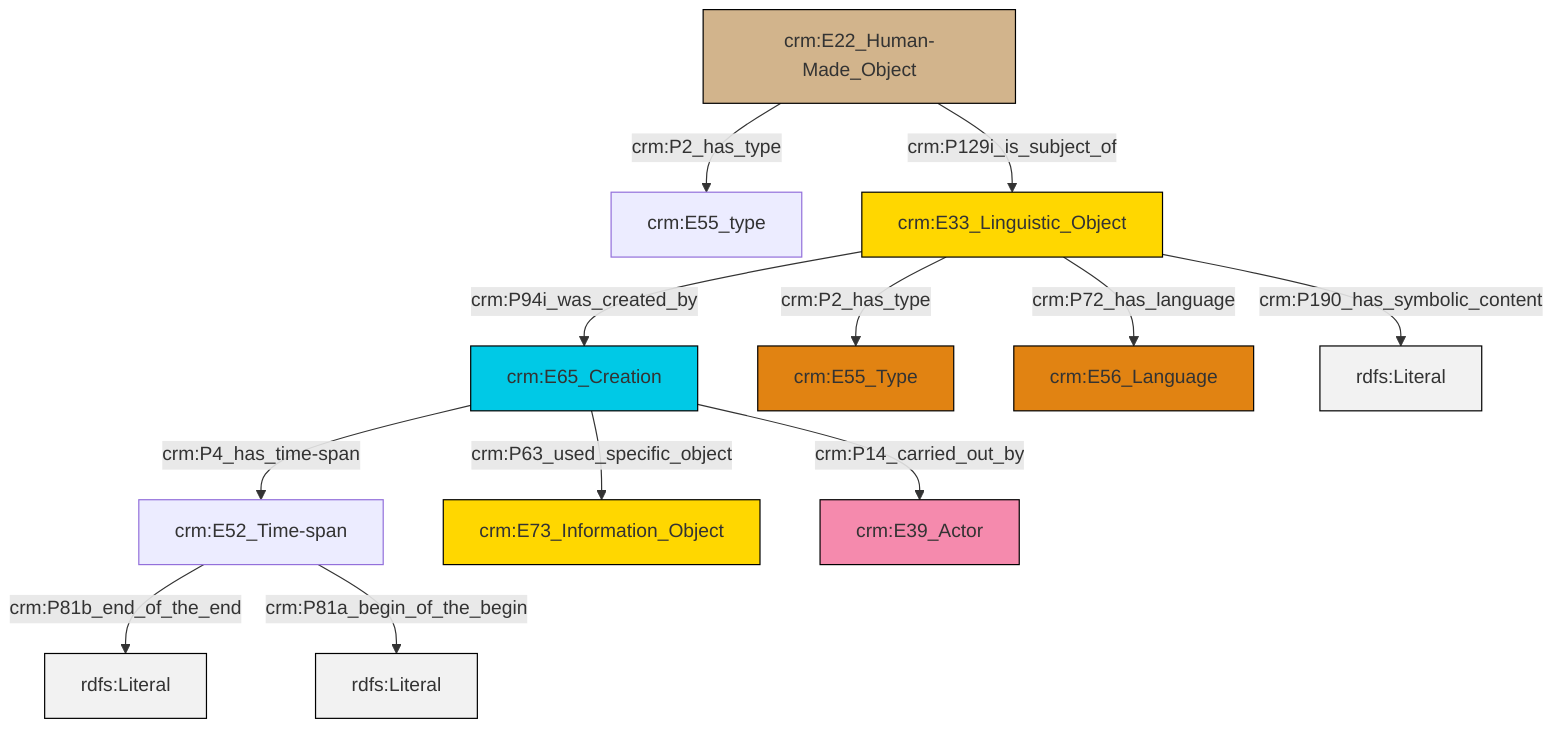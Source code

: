 graph TD
classDef Literal fill:#f2f2f2,stroke:#000000;
classDef CRM_Entity fill:#FFFFFF,stroke:#000000;
classDef Temporal_Entity fill:#00C9E6, stroke:#000000;
classDef Type fill:#E18312, stroke:#000000;
classDef Time-Span fill:#2C9C91, stroke:#000000;
classDef Appellation fill:#FFEB7F, stroke:#000000;
classDef Place fill:#008836, stroke:#000000;
classDef Persistent_Item fill:#B266B2, stroke:#000000;
classDef Conceptual_Object fill:#FFD700, stroke:#000000;
classDef Physical_Thing fill:#D2B48C, stroke:#000000;
classDef Actor fill:#f58aad, stroke:#000000;
classDef PC_Classes fill:#4ce600, stroke:#000000;
classDef Multi fill:#cccccc,stroke:#000000;

2["crm:E65_Creation"]:::Temporal_Entity -->|crm:P63_used_specific_object| 3["crm:E73_Information_Object"]:::Conceptual_Object
4["crm:E22_Human-Made_Object"]:::Physical_Thing -->|crm:P2_has_type| 5["crm:E55_type"]:::Default
4["crm:E22_Human-Made_Object"]:::Physical_Thing -->|crm:P129i_is_subject_of| 6["crm:E33_Linguistic_Object"]:::Conceptual_Object
6["crm:E33_Linguistic_Object"]:::Conceptual_Object -->|crm:P94i_was_created_by| 2["crm:E65_Creation"]:::Temporal_Entity
6["crm:E33_Linguistic_Object"]:::Conceptual_Object -->|crm:P72_has_language| 9["crm:E56_Language"]:::Type
2["crm:E65_Creation"]:::Temporal_Entity -->|crm:P4_has_time-span| 0["crm:E52_Time-span"]:::Default
6["crm:E33_Linguistic_Object"]:::Conceptual_Object -->|crm:P2_has_type| 7["crm:E55_Type"]:::Type
6["crm:E33_Linguistic_Object"]:::Conceptual_Object -->|crm:P190_has_symbolic_content| 16[rdfs:Literal]:::Literal
0["crm:E52_Time-span"]:::Default -->|crm:P81b_end_of_the_end| 17[rdfs:Literal]:::Literal
2["crm:E65_Creation"]:::Temporal_Entity -->|crm:P14_carried_out_by| 14["crm:E39_Actor"]:::Actor
0["crm:E52_Time-span"]:::Default -->|crm:P81a_begin_of_the_begin| 18[rdfs:Literal]:::Literal